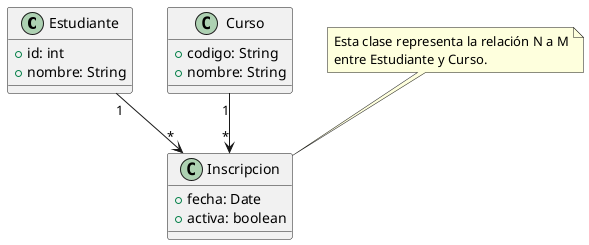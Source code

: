 @startuml

class Estudiante {
  + id: int
  + nombre: String
}

class Curso {
  + codigo: String
  + nombre: String
}

class Inscripcion {
  + fecha: Date
  + activa: boolean
}

Estudiante "1" --> "*" Inscripcion
Curso "1" --> "*" Inscripcion

note top of Inscripcion 
  Esta clase representa la relación N a M
  entre Estudiante y Curso.
end note

@enduml

